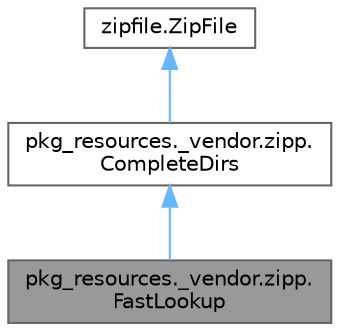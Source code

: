 digraph "pkg_resources._vendor.zipp.FastLookup"
{
 // LATEX_PDF_SIZE
  bgcolor="transparent";
  edge [fontname=Helvetica,fontsize=10,labelfontname=Helvetica,labelfontsize=10];
  node [fontname=Helvetica,fontsize=10,shape=box,height=0.2,width=0.4];
  Node1 [id="Node000001",label="pkg_resources._vendor.zipp.\lFastLookup",height=0.2,width=0.4,color="gray40", fillcolor="grey60", style="filled", fontcolor="black",tooltip=" "];
  Node2 -> Node1 [id="edge1_Node000001_Node000002",dir="back",color="steelblue1",style="solid",tooltip=" "];
  Node2 [id="Node000002",label="pkg_resources._vendor.zipp.\lCompleteDirs",height=0.2,width=0.4,color="gray40", fillcolor="white", style="filled",URL="$classpkg__resources_1_1__vendor_1_1zipp_1_1_complete_dirs.html",tooltip=" "];
  Node3 -> Node2 [id="edge2_Node000002_Node000003",dir="back",color="steelblue1",style="solid",tooltip=" "];
  Node3 [id="Node000003",label="zipfile.ZipFile",height=0.2,width=0.4,color="gray40", fillcolor="white", style="filled",tooltip=" "];
}

